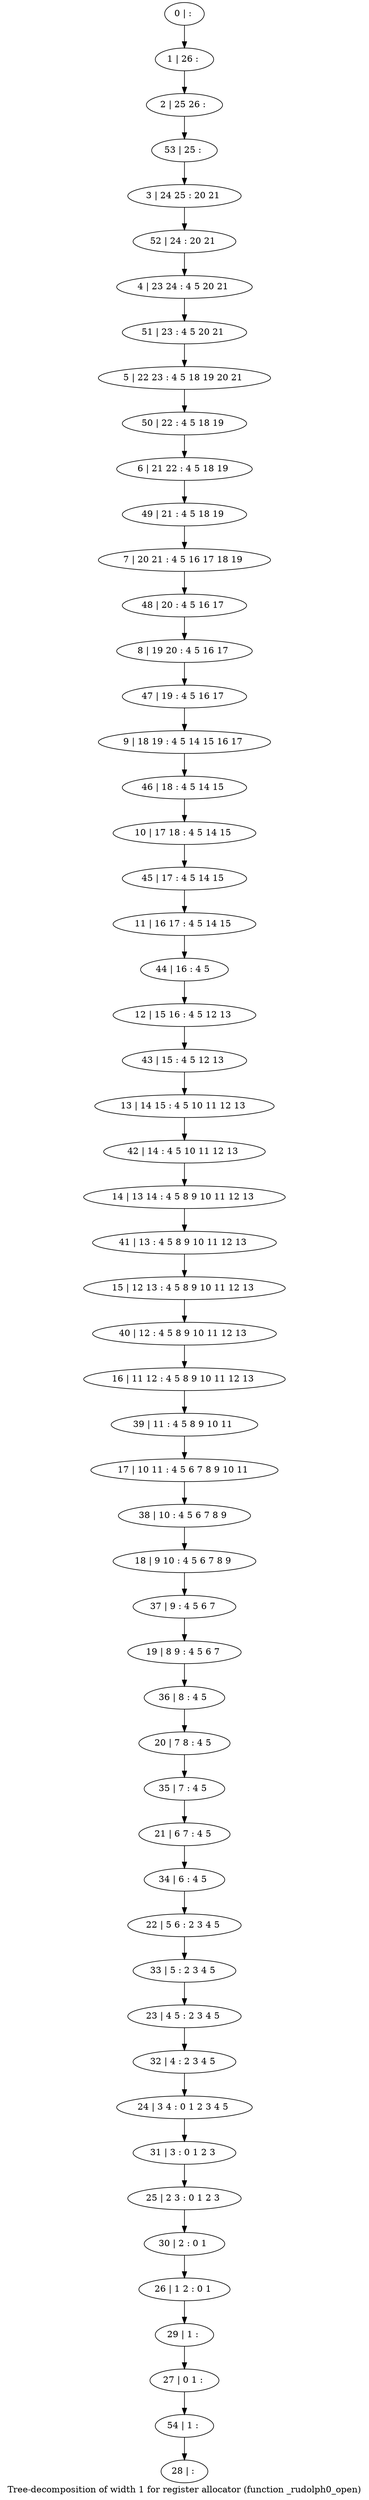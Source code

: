 digraph G {
graph [label="Tree-decomposition of width 1 for register allocator (function _rudolph0_open)"]
0[label="0 | : "];
1[label="1 | 26 : "];
2[label="2 | 25 26 : "];
3[label="3 | 24 25 : 20 21 "];
4[label="4 | 23 24 : 4 5 20 21 "];
5[label="5 | 22 23 : 4 5 18 19 20 21 "];
6[label="6 | 21 22 : 4 5 18 19 "];
7[label="7 | 20 21 : 4 5 16 17 18 19 "];
8[label="8 | 19 20 : 4 5 16 17 "];
9[label="9 | 18 19 : 4 5 14 15 16 17 "];
10[label="10 | 17 18 : 4 5 14 15 "];
11[label="11 | 16 17 : 4 5 14 15 "];
12[label="12 | 15 16 : 4 5 12 13 "];
13[label="13 | 14 15 : 4 5 10 11 12 13 "];
14[label="14 | 13 14 : 4 5 8 9 10 11 12 13 "];
15[label="15 | 12 13 : 4 5 8 9 10 11 12 13 "];
16[label="16 | 11 12 : 4 5 8 9 10 11 12 13 "];
17[label="17 | 10 11 : 4 5 6 7 8 9 10 11 "];
18[label="18 | 9 10 : 4 5 6 7 8 9 "];
19[label="19 | 8 9 : 4 5 6 7 "];
20[label="20 | 7 8 : 4 5 "];
21[label="21 | 6 7 : 4 5 "];
22[label="22 | 5 6 : 2 3 4 5 "];
23[label="23 | 4 5 : 2 3 4 5 "];
24[label="24 | 3 4 : 0 1 2 3 4 5 "];
25[label="25 | 2 3 : 0 1 2 3 "];
26[label="26 | 1 2 : 0 1 "];
27[label="27 | 0 1 : "];
28[label="28 | : "];
29[label="29 | 1 : "];
30[label="30 | 2 : 0 1 "];
31[label="31 | 3 : 0 1 2 3 "];
32[label="32 | 4 : 2 3 4 5 "];
33[label="33 | 5 : 2 3 4 5 "];
34[label="34 | 6 : 4 5 "];
35[label="35 | 7 : 4 5 "];
36[label="36 | 8 : 4 5 "];
37[label="37 | 9 : 4 5 6 7 "];
38[label="38 | 10 : 4 5 6 7 8 9 "];
39[label="39 | 11 : 4 5 8 9 10 11 "];
40[label="40 | 12 : 4 5 8 9 10 11 12 13 "];
41[label="41 | 13 : 4 5 8 9 10 11 12 13 "];
42[label="42 | 14 : 4 5 10 11 12 13 "];
43[label="43 | 15 : 4 5 12 13 "];
44[label="44 | 16 : 4 5 "];
45[label="45 | 17 : 4 5 14 15 "];
46[label="46 | 18 : 4 5 14 15 "];
47[label="47 | 19 : 4 5 16 17 "];
48[label="48 | 20 : 4 5 16 17 "];
49[label="49 | 21 : 4 5 18 19 "];
50[label="50 | 22 : 4 5 18 19 "];
51[label="51 | 23 : 4 5 20 21 "];
52[label="52 | 24 : 20 21 "];
53[label="53 | 25 : "];
54[label="54 | 1 : "];
0->1 ;
1->2 ;
29->27 ;
26->29 ;
30->26 ;
25->30 ;
31->25 ;
24->31 ;
32->24 ;
23->32 ;
33->23 ;
22->33 ;
34->22 ;
21->34 ;
35->21 ;
20->35 ;
36->20 ;
19->36 ;
37->19 ;
18->37 ;
38->18 ;
17->38 ;
39->17 ;
16->39 ;
40->16 ;
15->40 ;
41->15 ;
14->41 ;
42->14 ;
13->42 ;
43->13 ;
12->43 ;
44->12 ;
11->44 ;
45->11 ;
10->45 ;
46->10 ;
9->46 ;
47->9 ;
8->47 ;
48->8 ;
7->48 ;
49->7 ;
6->49 ;
50->6 ;
5->50 ;
51->5 ;
4->51 ;
52->4 ;
3->52 ;
53->3 ;
2->53 ;
54->28 ;
27->54 ;
}

